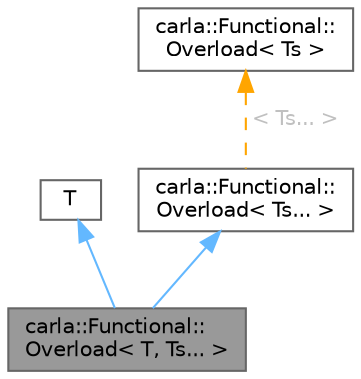 digraph "carla::Functional::Overload&lt; T, Ts... &gt;"
{
 // INTERACTIVE_SVG=YES
 // LATEX_PDF_SIZE
  bgcolor="transparent";
  edge [fontname=Helvetica,fontsize=10,labelfontname=Helvetica,labelfontsize=10];
  node [fontname=Helvetica,fontsize=10,shape=box,height=0.2,width=0.4];
  Node1 [id="Node000001",label="carla::Functional::\lOverload\< T, Ts... \>",height=0.2,width=0.4,color="gray40", fillcolor="grey60", style="filled", fontcolor="black",tooltip=" "];
  Node2 -> Node1 [id="edge1_Node000001_Node000002",dir="back",color="steelblue1",style="solid",tooltip=" "];
  Node2 [id="Node000002",label="T",height=0.2,width=0.4,color="gray40", fillcolor="white", style="filled",tooltip=" "];
  Node3 -> Node1 [id="edge2_Node000001_Node000003",dir="back",color="steelblue1",style="solid",tooltip=" "];
  Node3 [id="Node000003",label="carla::Functional::\lOverload\< Ts... \>",height=0.2,width=0.4,color="gray40", fillcolor="white", style="filled",URL="$d6/df9/structcarla_1_1Functional_1_1Overload.html",tooltip=" "];
  Node4 -> Node3 [id="edge3_Node000003_Node000004",dir="back",color="orange",style="dashed",tooltip=" ",label=" \< Ts... \>",fontcolor="grey" ];
  Node4 [id="Node000004",label="carla::Functional::\lOverload\< Ts \>",height=0.2,width=0.4,color="gray40", fillcolor="white", style="filled",URL="$d6/df9/structcarla_1_1Functional_1_1Overload.html",tooltip=" "];
}
